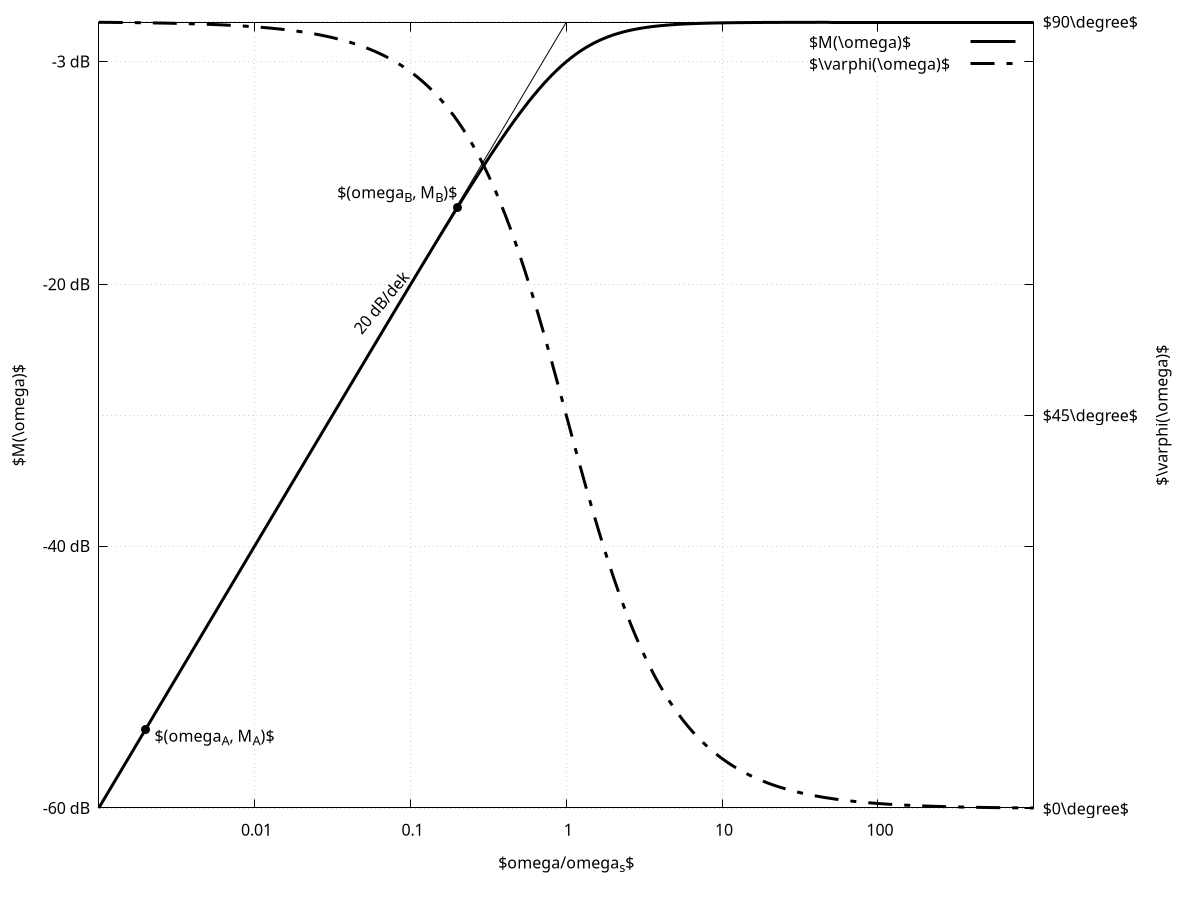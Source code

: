 # vim: set syntax=gnuplot:
set encoding utf8;
set term epslatex size 14cm,7cm;
set output "lpas9/deriv/bode.tex";
set key right top Left;
set xtics (0.01, 0.10,  1.00, 10.00, 100.00);
set ytics ('-3 dB' -3, '-20 dB' -20, '-40 dB' -40, '-60 dB' -60);
set y2tics ('$0\degree$' 0, '$45\degree$' 45, '$90\degree$' 90);
set grid xtics ytics y2tics;
set xlabel '$\omega/\omega_s$';
set ylabel '$M(\omega)$';
set y2label '$\varphi(\omega)$';

set style line 1 lc "black" lt 1 lw 3 pt 7 ps 1;
set style line 2 lc "black" dt 4 lw 3 pt 7 ps 1;
set style line 3 lc "black" lt 1 lw 1 pt 7 ps 1;

set logscale x 10;

w(t) = 10**t;
P(w) = w**2/(1+w**2);
Q(w) = w/(1+w**2);
A(w) = sqrt(P(w)**2 + Q(w)**2);
M(w) = 20 * log10(A(w));
phi(w) = 180/pi * atan2(Q(w), P(w));

set label 1 '20 dB/dek' at 0.1, -20 offset -0.5,0.5 rotate by 50 right front;
set label 2 '$(\omega_A, M_A)$' at 2E-3, M(2E-3) point ls 1 offset 0.5,-0.5;
set label 3 '$(\omega_B, M_B)$' at 0.2, M(0.2) right point ls 1 offset -0.5,0.5;

set arrow from 1,0 to 1E-3,-60 ls 3 nohead;

plot sample [t=-3:3:0.03] '+' using (w(t)):(M(w(t))) with lines ls 1 title '$M(\omega)$' axes x1y1, \
     [t=-3:3:0.03] '+' using (w(t)):(phi(w(t))) with lines ls 2 title '$\varphi(\omega)$' axes x1y2;

